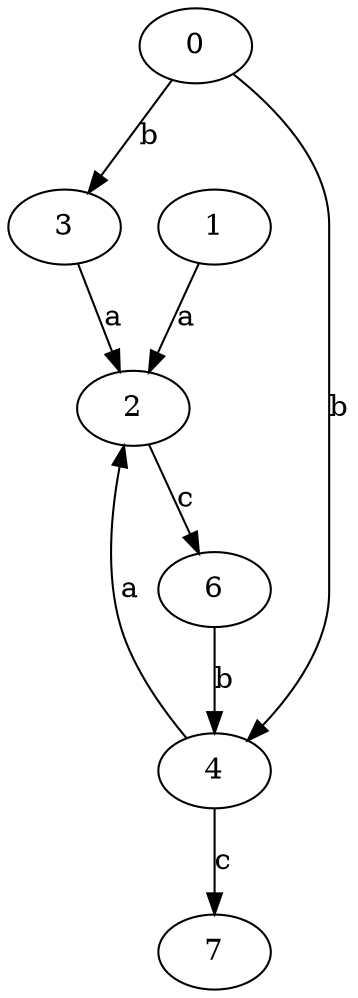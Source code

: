 strict digraph  {
2;
0;
3;
4;
1;
6;
7;
2 -> 6  [label=c];
0 -> 3  [label=b];
0 -> 4  [label=b];
3 -> 2  [label=a];
4 -> 2  [label=a];
4 -> 7  [label=c];
1 -> 2  [label=a];
6 -> 4  [label=b];
}
